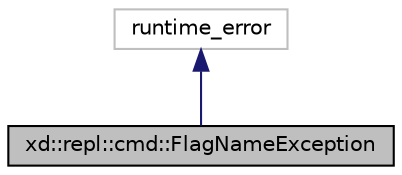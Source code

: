 digraph "xd::repl::cmd::FlagNameException"
{
  edge [fontname="Helvetica",fontsize="10",labelfontname="Helvetica",labelfontsize="10"];
  node [fontname="Helvetica",fontsize="10",shape=record];
  Node2 [label="xd::repl::cmd::FlagNameException",height=0.2,width=0.4,color="black", fillcolor="grey75", style="filled", fontcolor="black"];
  Node3 -> Node2 [dir="back",color="midnightblue",fontsize="10",style="solid"];
  Node3 [label="runtime_error",height=0.2,width=0.4,color="grey75", fillcolor="white", style="filled"];
}
